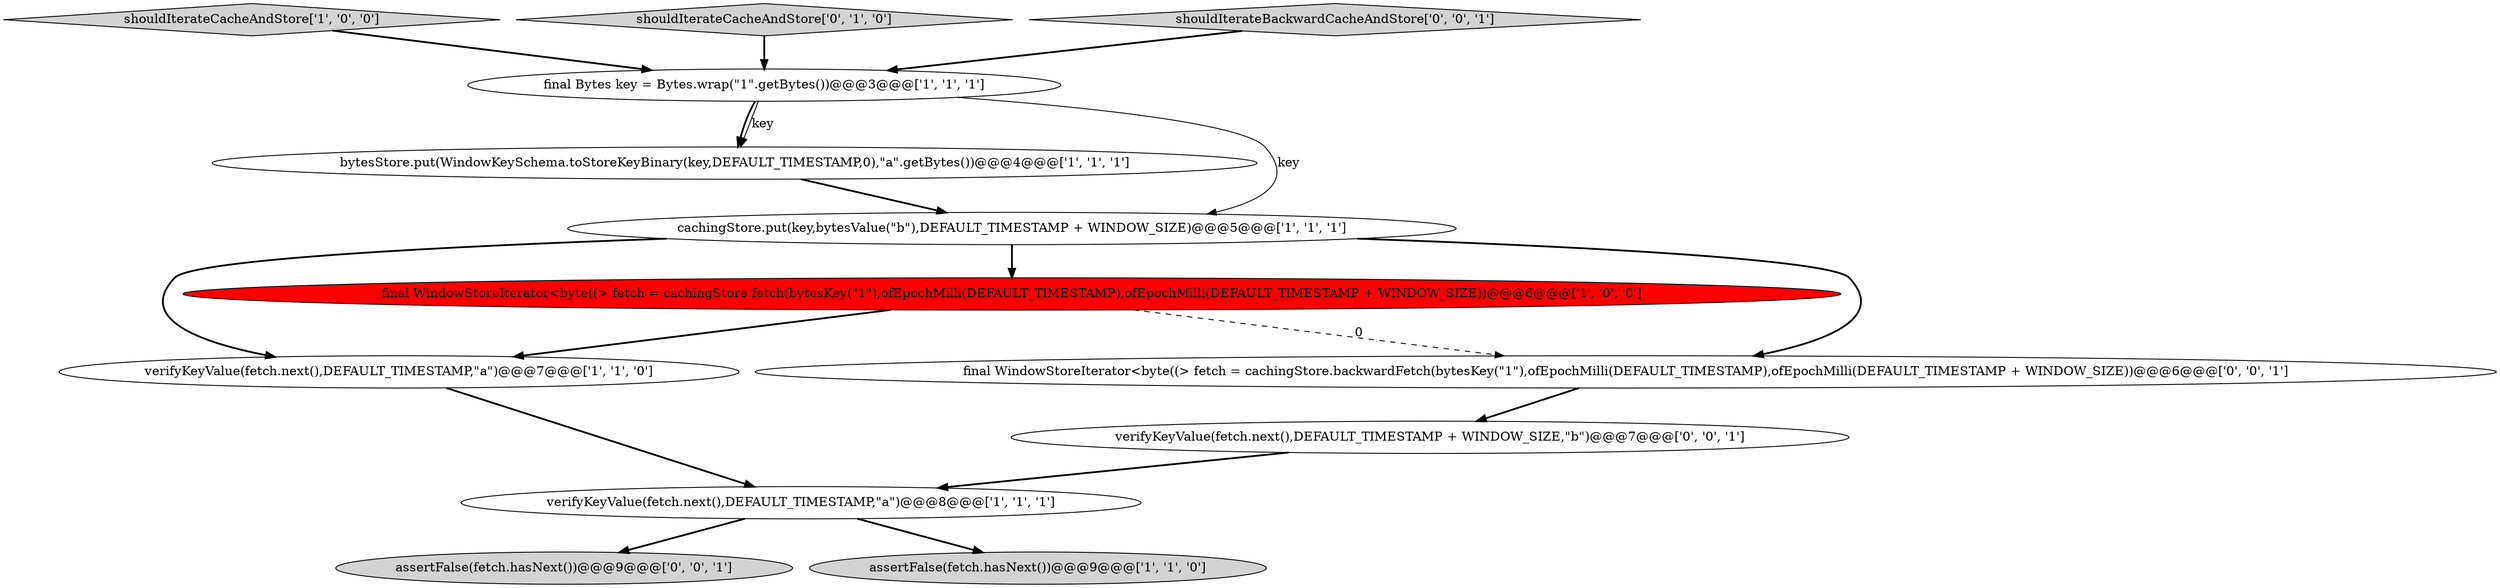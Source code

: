 digraph {
4 [style = filled, label = "verifyKeyValue(fetch.next(),DEFAULT_TIMESTAMP,\"a\")@@@8@@@['1', '1', '1']", fillcolor = white, shape = ellipse image = "AAA0AAABBB1BBB"];
10 [style = filled, label = "assertFalse(fetch.hasNext())@@@9@@@['0', '0', '1']", fillcolor = lightgray, shape = ellipse image = "AAA0AAABBB3BBB"];
3 [style = filled, label = "verifyKeyValue(fetch.next(),DEFAULT_TIMESTAMP,\"a\")@@@7@@@['1', '1', '0']", fillcolor = white, shape = ellipse image = "AAA0AAABBB1BBB"];
2 [style = filled, label = "final Bytes key = Bytes.wrap(\"1\".getBytes())@@@3@@@['1', '1', '1']", fillcolor = white, shape = ellipse image = "AAA0AAABBB1BBB"];
7 [style = filled, label = "shouldIterateCacheAndStore['1', '0', '0']", fillcolor = lightgray, shape = diamond image = "AAA0AAABBB1BBB"];
12 [style = filled, label = "final WindowStoreIterator<byte((> fetch = cachingStore.backwardFetch(bytesKey(\"1\"),ofEpochMilli(DEFAULT_TIMESTAMP),ofEpochMilli(DEFAULT_TIMESTAMP + WINDOW_SIZE))@@@6@@@['0', '0', '1']", fillcolor = white, shape = ellipse image = "AAA0AAABBB3BBB"];
5 [style = filled, label = "bytesStore.put(WindowKeySchema.toStoreKeyBinary(key,DEFAULT_TIMESTAMP,0),\"a\".getBytes())@@@4@@@['1', '1', '1']", fillcolor = white, shape = ellipse image = "AAA0AAABBB1BBB"];
0 [style = filled, label = "assertFalse(fetch.hasNext())@@@9@@@['1', '1', '0']", fillcolor = lightgray, shape = ellipse image = "AAA0AAABBB1BBB"];
1 [style = filled, label = "final WindowStoreIterator<byte((> fetch = cachingStore.fetch(bytesKey(\"1\"),ofEpochMilli(DEFAULT_TIMESTAMP),ofEpochMilli(DEFAULT_TIMESTAMP + WINDOW_SIZE))@@@6@@@['1', '0', '0']", fillcolor = red, shape = ellipse image = "AAA1AAABBB1BBB"];
8 [style = filled, label = "shouldIterateCacheAndStore['0', '1', '0']", fillcolor = lightgray, shape = diamond image = "AAA0AAABBB2BBB"];
6 [style = filled, label = "cachingStore.put(key,bytesValue(\"b\"),DEFAULT_TIMESTAMP + WINDOW_SIZE)@@@5@@@['1', '1', '1']", fillcolor = white, shape = ellipse image = "AAA0AAABBB1BBB"];
11 [style = filled, label = "verifyKeyValue(fetch.next(),DEFAULT_TIMESTAMP + WINDOW_SIZE,\"b\")@@@7@@@['0', '0', '1']", fillcolor = white, shape = ellipse image = "AAA0AAABBB3BBB"];
9 [style = filled, label = "shouldIterateBackwardCacheAndStore['0', '0', '1']", fillcolor = lightgray, shape = diamond image = "AAA0AAABBB3BBB"];
1->3 [style = bold, label=""];
4->10 [style = bold, label=""];
6->1 [style = bold, label=""];
6->3 [style = bold, label=""];
11->4 [style = bold, label=""];
2->6 [style = solid, label="key"];
1->12 [style = dashed, label="0"];
5->6 [style = bold, label=""];
8->2 [style = bold, label=""];
2->5 [style = solid, label="key"];
9->2 [style = bold, label=""];
3->4 [style = bold, label=""];
7->2 [style = bold, label=""];
4->0 [style = bold, label=""];
2->5 [style = bold, label=""];
12->11 [style = bold, label=""];
6->12 [style = bold, label=""];
}
